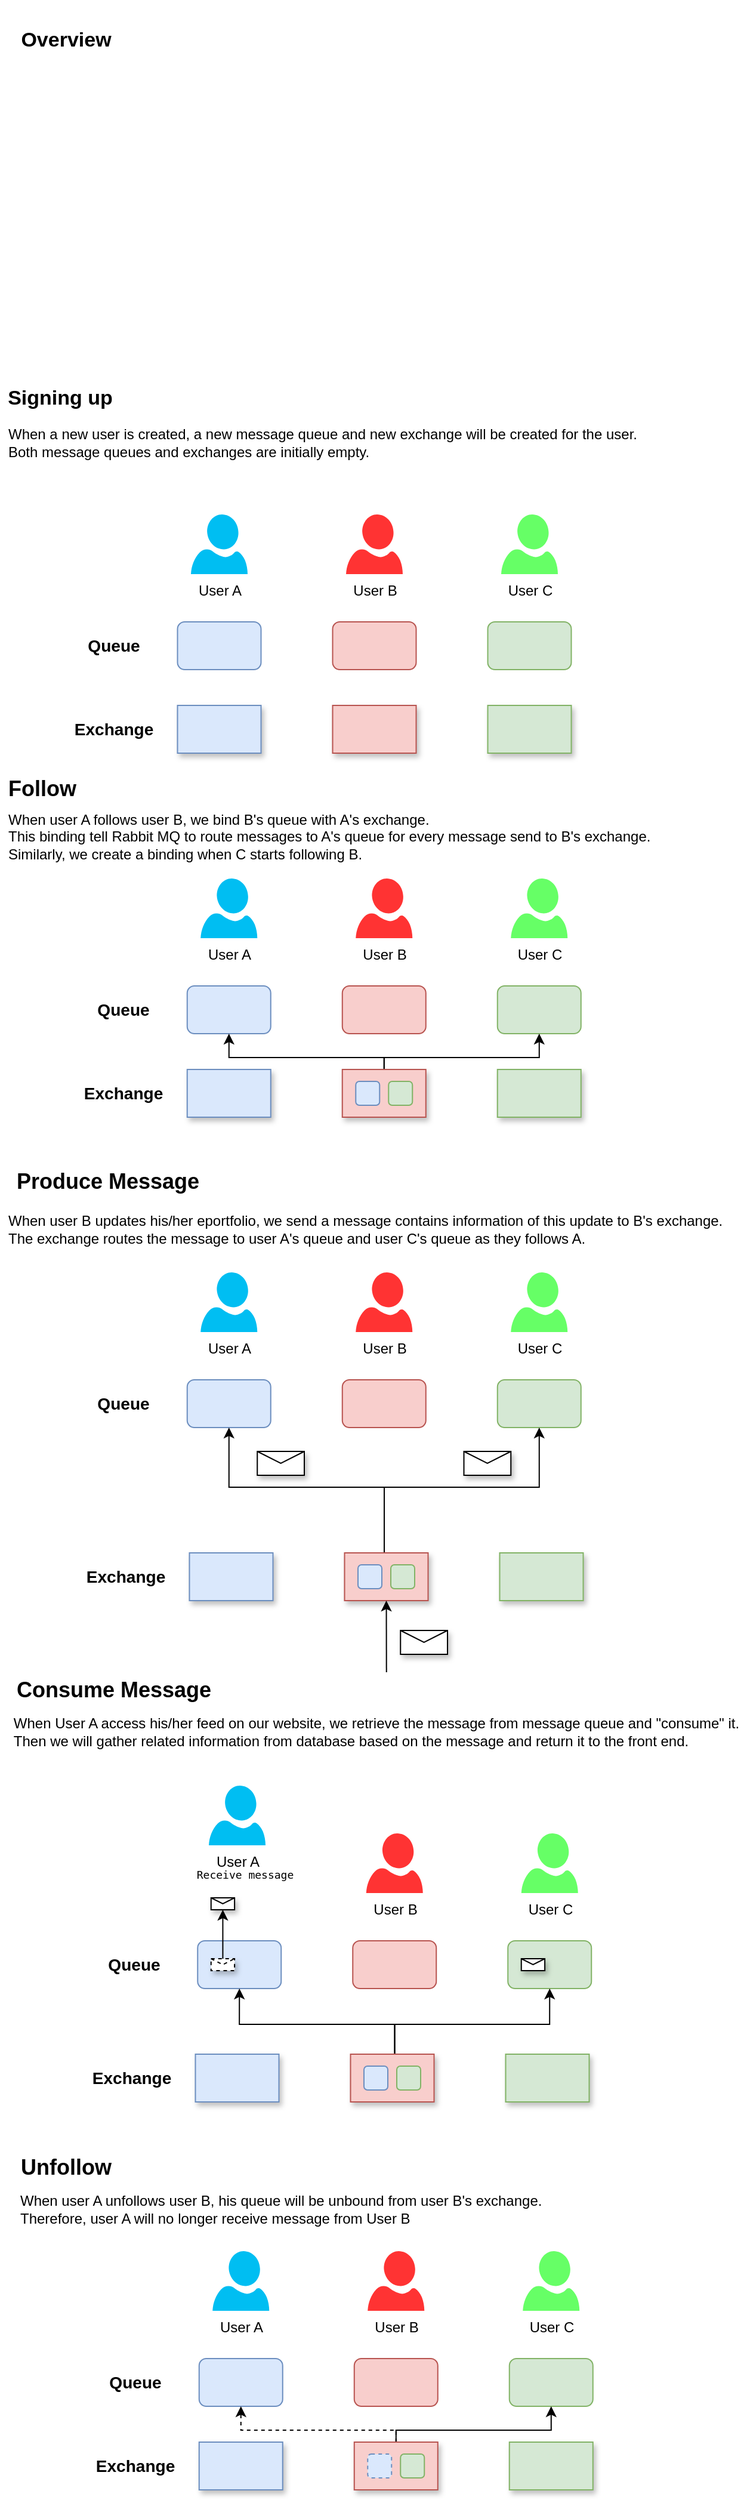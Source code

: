 <mxfile version="13.7.9" type="device"><diagram id="sO_aN74NnhCPp-WEkqj-" name="Page-1"><mxGraphModel dx="1181" dy="651" grid="1" gridSize="10" guides="1" tooltips="1" connect="1" arrows="1" fold="1" page="1" pageScale="1" pageWidth="827" pageHeight="1169" math="0" shadow="0"><root><mxCell id="0"/><mxCell id="1" parent="0"/><mxCell id="gbPLlrcEd3Hqcav3ZrS2-1" value="" style="shape=image;verticalLabelPosition=bottom;labelBackgroundColor=#ffffff;verticalAlign=top;aspect=fixed;imageAspect=0;image=https://www.cloudamqp.com/img/blog/rabbitmq-beginners-updated.png;" vertex="1" parent="1"><mxGeometry x="15" y="210" width="526.32" height="250" as="geometry"/></mxCell><mxCell id="gbPLlrcEd3Hqcav3ZrS2-2" value="&lt;h1&gt;&lt;font style=&quot;font-size: 17px&quot;&gt;Overview&lt;/font&gt;&lt;/h1&gt;" style="text;html=1;align=center;verticalAlign=middle;resizable=0;points=[];autosize=1;" vertex="1" parent="1"><mxGeometry x="25" y="160" width="90" height="50" as="geometry"/></mxCell><mxCell id="gbPLlrcEd3Hqcav3ZrS2-3" value="User B" style="verticalLabelPosition=bottom;html=1;verticalAlign=top;align=center;strokeColor=none;shape=mxgraph.azure.user;fillColor=#FF3333;" vertex="1" parent="1"><mxGeometry x="305" y="585" width="47.5" height="50" as="geometry"/></mxCell><mxCell id="gbPLlrcEd3Hqcav3ZrS2-4" value="User A" style="verticalLabelPosition=bottom;html=1;verticalAlign=top;align=center;strokeColor=none;fillColor=#00BEF2;shape=mxgraph.azure.user;" vertex="1" parent="1"><mxGeometry x="175" y="585" width="47.5" height="50" as="geometry"/></mxCell><mxCell id="gbPLlrcEd3Hqcav3ZrS2-10" value="User C" style="verticalLabelPosition=bottom;html=1;verticalAlign=top;align=center;strokeColor=none;shape=mxgraph.azure.user;fillColor=#66FF66;" vertex="1" parent="1"><mxGeometry x="435" y="585" width="47.5" height="50" as="geometry"/></mxCell><mxCell id="gbPLlrcEd3Hqcav3ZrS2-13" value="" style="rounded=1;whiteSpace=wrap;html=1;fillColor=#dae8fc;strokeColor=#6c8ebf;" vertex="1" parent="1"><mxGeometry x="163.75" y="675" width="70" height="40" as="geometry"/></mxCell><mxCell id="gbPLlrcEd3Hqcav3ZrS2-15" value="" style="rounded=1;whiteSpace=wrap;html=1;fillColor=#f8cecc;strokeColor=#b85450;" vertex="1" parent="1"><mxGeometry x="293.75" y="675" width="70" height="40" as="geometry"/></mxCell><mxCell id="gbPLlrcEd3Hqcav3ZrS2-16" value="" style="rounded=1;whiteSpace=wrap;html=1;fillColor=#d5e8d4;strokeColor=#82b366;" vertex="1" parent="1"><mxGeometry x="423.75" y="675" width="70" height="40" as="geometry"/></mxCell><mxCell id="gbPLlrcEd3Hqcav3ZrS2-17" value="&lt;h3&gt;Queue&lt;/h3&gt;" style="text;html=1;align=center;verticalAlign=middle;resizable=0;points=[];autosize=1;" vertex="1" parent="1"><mxGeometry x="80" y="670" width="60" height="50" as="geometry"/></mxCell><mxCell id="gbPLlrcEd3Hqcav3ZrS2-18" value="&lt;h3&gt;Exchange&lt;/h3&gt;" style="text;html=1;align=center;verticalAlign=middle;resizable=0;points=[];autosize=1;" vertex="1" parent="1"><mxGeometry x="70" y="740" width="80" height="50" as="geometry"/></mxCell><mxCell id="gbPLlrcEd3Hqcav3ZrS2-19" value="" style="rounded=0;whiteSpace=wrap;html=1;fillColor=#dae8fc;shadow=1;sketch=0;glass=0;strokeWidth=1;strokeColor=#6c8ebf;" vertex="1" parent="1"><mxGeometry x="163.75" y="745" width="70" height="40" as="geometry"/></mxCell><mxCell id="gbPLlrcEd3Hqcav3ZrS2-20" value="" style="rounded=0;whiteSpace=wrap;html=1;fillColor=#f8cecc;shadow=1;sketch=0;glass=0;strokeWidth=1;strokeColor=#b85450;" vertex="1" parent="1"><mxGeometry x="293.75" y="745" width="70" height="40" as="geometry"/></mxCell><mxCell id="gbPLlrcEd3Hqcav3ZrS2-21" value="" style="rounded=0;whiteSpace=wrap;html=1;fillColor=#d5e8d4;shadow=1;sketch=0;glass=0;strokeWidth=1;strokeColor=#82b366;" vertex="1" parent="1"><mxGeometry x="423.75" y="745" width="70" height="40" as="geometry"/></mxCell><mxCell id="gbPLlrcEd3Hqcav3ZrS2-22" value="When a new user is created, a new message queue and new exchange will be created for the user. &lt;br&gt;Both message queues and exchanges are initially empty." style="text;html=1;align=left;verticalAlign=middle;resizable=0;points=[];autosize=1;" vertex="1" parent="1"><mxGeometry x="20" y="510" width="540" height="30" as="geometry"/></mxCell><mxCell id="gbPLlrcEd3Hqcav3ZrS2-24" value="&lt;h1&gt;&lt;font style=&quot;font-size: 17px&quot;&gt;Signing up&lt;/font&gt;&lt;/h1&gt;" style="text;html=1;align=center;verticalAlign=middle;resizable=0;points=[];autosize=1;" vertex="1" parent="1"><mxGeometry x="15" y="460" width="100" height="50" as="geometry"/></mxCell><mxCell id="gbPLlrcEd3Hqcav3ZrS2-26" value="&lt;h2&gt;Follow&lt;/h2&gt;" style="text;html=1;align=center;verticalAlign=middle;resizable=0;points=[];autosize=1;" vertex="1" parent="1"><mxGeometry x="15" y="790" width="70" height="50" as="geometry"/></mxCell><mxCell id="gbPLlrcEd3Hqcav3ZrS2-33" value="When user A follows user B, we bind B's queue with A's exchange. &lt;br&gt;This binding tell Rabbit MQ to route messages to A's queue for every message send to B's exchange.&lt;br&gt;Similarly, we create a binding when C starts following B." style="text;html=1;align=left;verticalAlign=middle;resizable=0;points=[];autosize=1;" vertex="1" parent="1"><mxGeometry x="20" y="830" width="550" height="50" as="geometry"/></mxCell><mxCell id="gbPLlrcEd3Hqcav3ZrS2-34" value="User B" style="verticalLabelPosition=bottom;html=1;verticalAlign=top;align=center;strokeColor=none;shape=mxgraph.azure.user;fillColor=#FF3333;" vertex="1" parent="1"><mxGeometry x="313.13" y="890" width="47.5" height="50" as="geometry"/></mxCell><mxCell id="gbPLlrcEd3Hqcav3ZrS2-35" value="User A" style="verticalLabelPosition=bottom;html=1;verticalAlign=top;align=center;strokeColor=none;fillColor=#00BEF2;shape=mxgraph.azure.user;" vertex="1" parent="1"><mxGeometry x="183.13" y="890" width="47.5" height="50" as="geometry"/></mxCell><mxCell id="gbPLlrcEd3Hqcav3ZrS2-36" value="User C" style="verticalLabelPosition=bottom;html=1;verticalAlign=top;align=center;strokeColor=none;shape=mxgraph.azure.user;fillColor=#66FF66;" vertex="1" parent="1"><mxGeometry x="443.13" y="890" width="47.5" height="50" as="geometry"/></mxCell><mxCell id="gbPLlrcEd3Hqcav3ZrS2-37" value="" style="rounded=1;whiteSpace=wrap;html=1;fillColor=#dae8fc;strokeColor=#6c8ebf;" vertex="1" parent="1"><mxGeometry x="171.88" y="980" width="70" height="40" as="geometry"/></mxCell><mxCell id="gbPLlrcEd3Hqcav3ZrS2-38" value="" style="rounded=1;whiteSpace=wrap;html=1;fillColor=#f8cecc;strokeColor=#b85450;" vertex="1" parent="1"><mxGeometry x="301.88" y="980" width="70" height="40" as="geometry"/></mxCell><mxCell id="gbPLlrcEd3Hqcav3ZrS2-39" value="" style="rounded=1;whiteSpace=wrap;html=1;fillColor=#d5e8d4;strokeColor=#82b366;" vertex="1" parent="1"><mxGeometry x="431.88" y="980" width="70" height="40" as="geometry"/></mxCell><mxCell id="gbPLlrcEd3Hqcav3ZrS2-40" value="&lt;h3&gt;Queue&lt;/h3&gt;" style="text;html=1;align=center;verticalAlign=middle;resizable=0;points=[];autosize=1;" vertex="1" parent="1"><mxGeometry x="88.13" y="975" width="60" height="50" as="geometry"/></mxCell><mxCell id="gbPLlrcEd3Hqcav3ZrS2-41" value="&lt;h3&gt;Exchange&lt;/h3&gt;" style="text;html=1;align=center;verticalAlign=middle;resizable=0;points=[];autosize=1;" vertex="1" parent="1"><mxGeometry x="78.13" y="1045" width="80" height="50" as="geometry"/></mxCell><mxCell id="gbPLlrcEd3Hqcav3ZrS2-42" value="" style="rounded=0;whiteSpace=wrap;html=1;fillColor=#dae8fc;shadow=1;sketch=0;glass=0;strokeWidth=1;strokeColor=#6c8ebf;" vertex="1" parent="1"><mxGeometry x="171.88" y="1050" width="70" height="40" as="geometry"/></mxCell><mxCell id="gbPLlrcEd3Hqcav3ZrS2-58" style="edgeStyle=orthogonalEdgeStyle;rounded=0;orthogonalLoop=1;jettySize=auto;html=1;exitX=0.5;exitY=0;exitDx=0;exitDy=0;entryX=0.5;entryY=1;entryDx=0;entryDy=0;" edge="1" parent="1" source="gbPLlrcEd3Hqcav3ZrS2-43" target="gbPLlrcEd3Hqcav3ZrS2-37"><mxGeometry relative="1" as="geometry"><Array as="points"><mxPoint x="337" y="1040"/><mxPoint x="207" y="1040"/></Array></mxGeometry></mxCell><mxCell id="gbPLlrcEd3Hqcav3ZrS2-60" style="edgeStyle=orthogonalEdgeStyle;rounded=0;orthogonalLoop=1;jettySize=auto;html=1;exitX=0.5;exitY=0;exitDx=0;exitDy=0;entryX=0.5;entryY=1;entryDx=0;entryDy=0;" edge="1" parent="1" source="gbPLlrcEd3Hqcav3ZrS2-43" target="gbPLlrcEd3Hqcav3ZrS2-39"><mxGeometry relative="1" as="geometry"><Array as="points"><mxPoint x="337" y="1040"/><mxPoint x="467" y="1040"/></Array></mxGeometry></mxCell><mxCell id="gbPLlrcEd3Hqcav3ZrS2-43" value="" style="rounded=0;whiteSpace=wrap;html=1;fillColor=#f8cecc;shadow=1;sketch=0;glass=0;strokeWidth=1;strokeColor=#b85450;" vertex="1" parent="1"><mxGeometry x="301.88" y="1050" width="70" height="40" as="geometry"/></mxCell><mxCell id="gbPLlrcEd3Hqcav3ZrS2-44" value="" style="rounded=0;whiteSpace=wrap;html=1;fillColor=#d5e8d4;shadow=1;sketch=0;glass=0;strokeWidth=1;strokeColor=#82b366;" vertex="1" parent="1"><mxGeometry x="431.88" y="1050" width="70" height="40" as="geometry"/></mxCell><mxCell id="gbPLlrcEd3Hqcav3ZrS2-56" value="" style="rounded=1;whiteSpace=wrap;html=1;fillColor=#dae8fc;strokeColor=#6c8ebf;" vertex="1" parent="1"><mxGeometry x="313.13" y="1060" width="20" height="20" as="geometry"/></mxCell><mxCell id="gbPLlrcEd3Hqcav3ZrS2-59" value="" style="rounded=1;whiteSpace=wrap;html=1;fillColor=#d5e8d4;strokeColor=#82b366;" vertex="1" parent="1"><mxGeometry x="340.63" y="1060" width="20" height="20" as="geometry"/></mxCell><mxCell id="gbPLlrcEd3Hqcav3ZrS2-61" value="When user B updates his/her eportfolio, we send a message contains information of this update to B's exchange.&lt;br&gt;&lt;span style=&quot;text-align: center&quot;&gt;The exchange routes the message to user A's queue and user C's queue as they follows A.&lt;/span&gt;" style="text;html=1;align=left;verticalAlign=middle;resizable=0;points=[];autosize=1;" vertex="1" parent="1"><mxGeometry x="20" y="1169" width="610" height="30" as="geometry"/></mxCell><mxCell id="gbPLlrcEd3Hqcav3ZrS2-62" value="User B" style="verticalLabelPosition=bottom;html=1;verticalAlign=top;align=center;strokeColor=none;shape=mxgraph.azure.user;fillColor=#FF3333;" vertex="1" parent="1"><mxGeometry x="313.13" y="1220" width="47.5" height="50" as="geometry"/></mxCell><mxCell id="gbPLlrcEd3Hqcav3ZrS2-63" value="User A" style="verticalLabelPosition=bottom;html=1;verticalAlign=top;align=center;strokeColor=none;fillColor=#00BEF2;shape=mxgraph.azure.user;" vertex="1" parent="1"><mxGeometry x="183.13" y="1220" width="47.5" height="50" as="geometry"/></mxCell><mxCell id="gbPLlrcEd3Hqcav3ZrS2-64" value="User C" style="verticalLabelPosition=bottom;html=1;verticalAlign=top;align=center;strokeColor=none;shape=mxgraph.azure.user;fillColor=#66FF66;" vertex="1" parent="1"><mxGeometry x="443.13" y="1220" width="47.5" height="50" as="geometry"/></mxCell><mxCell id="gbPLlrcEd3Hqcav3ZrS2-65" value="" style="rounded=1;whiteSpace=wrap;html=1;fillColor=#dae8fc;strokeColor=#6c8ebf;" vertex="1" parent="1"><mxGeometry x="171.88" y="1310" width="70" height="40" as="geometry"/></mxCell><mxCell id="gbPLlrcEd3Hqcav3ZrS2-66" value="" style="rounded=1;whiteSpace=wrap;html=1;fillColor=#f8cecc;strokeColor=#b85450;" vertex="1" parent="1"><mxGeometry x="301.88" y="1310" width="70" height="40" as="geometry"/></mxCell><mxCell id="gbPLlrcEd3Hqcav3ZrS2-67" value="" style="rounded=1;whiteSpace=wrap;html=1;fillColor=#d5e8d4;strokeColor=#82b366;" vertex="1" parent="1"><mxGeometry x="431.88" y="1310" width="70" height="40" as="geometry"/></mxCell><mxCell id="gbPLlrcEd3Hqcav3ZrS2-68" value="&lt;h3&gt;Queue&lt;/h3&gt;" style="text;html=1;align=center;verticalAlign=middle;resizable=0;points=[];autosize=1;" vertex="1" parent="1"><mxGeometry x="88.13" y="1305" width="60" height="50" as="geometry"/></mxCell><mxCell id="gbPLlrcEd3Hqcav3ZrS2-69" value="&lt;h3&gt;Exchange&lt;/h3&gt;" style="text;html=1;align=center;verticalAlign=middle;resizable=0;points=[];autosize=1;" vertex="1" parent="1"><mxGeometry x="80" y="1450" width="80" height="50" as="geometry"/></mxCell><mxCell id="gbPLlrcEd3Hqcav3ZrS2-70" value="" style="rounded=0;whiteSpace=wrap;html=1;fillColor=#dae8fc;shadow=1;sketch=0;glass=0;strokeWidth=1;strokeColor=#6c8ebf;" vertex="1" parent="1"><mxGeometry x="173.75" y="1455" width="70" height="40" as="geometry"/></mxCell><mxCell id="gbPLlrcEd3Hqcav3ZrS2-71" style="edgeStyle=orthogonalEdgeStyle;rounded=0;orthogonalLoop=1;jettySize=auto;html=1;exitX=0.5;exitY=0;exitDx=0;exitDy=0;entryX=0.5;entryY=1;entryDx=0;entryDy=0;" edge="1" source="gbPLlrcEd3Hqcav3ZrS2-73" target="gbPLlrcEd3Hqcav3ZrS2-65" parent="1"><mxGeometry relative="1" as="geometry"><Array as="points"><mxPoint x="337" y="1455"/><mxPoint x="337" y="1400"/><mxPoint x="207" y="1400"/></Array></mxGeometry></mxCell><mxCell id="gbPLlrcEd3Hqcav3ZrS2-72" style="edgeStyle=orthogonalEdgeStyle;rounded=0;orthogonalLoop=1;jettySize=auto;html=1;exitX=0.5;exitY=0;exitDx=0;exitDy=0;entryX=0.5;entryY=1;entryDx=0;entryDy=0;" edge="1" source="gbPLlrcEd3Hqcav3ZrS2-73" target="gbPLlrcEd3Hqcav3ZrS2-67" parent="1"><mxGeometry relative="1" as="geometry"><Array as="points"><mxPoint x="337" y="1455"/><mxPoint x="337" y="1400"/><mxPoint x="467" y="1400"/></Array></mxGeometry></mxCell><mxCell id="gbPLlrcEd3Hqcav3ZrS2-73" value="" style="rounded=0;whiteSpace=wrap;html=1;fillColor=#f8cecc;shadow=1;sketch=0;glass=0;strokeWidth=1;strokeColor=#b85450;" vertex="1" parent="1"><mxGeometry x="303.75" y="1455" width="70" height="40" as="geometry"/></mxCell><mxCell id="gbPLlrcEd3Hqcav3ZrS2-74" value="" style="rounded=0;whiteSpace=wrap;html=1;fillColor=#d5e8d4;shadow=1;sketch=0;glass=0;strokeWidth=1;strokeColor=#82b366;" vertex="1" parent="1"><mxGeometry x="433.75" y="1455" width="70" height="40" as="geometry"/></mxCell><mxCell id="gbPLlrcEd3Hqcav3ZrS2-75" value="" style="rounded=1;whiteSpace=wrap;html=1;fillColor=#dae8fc;strokeColor=#6c8ebf;" vertex="1" parent="1"><mxGeometry x="315" y="1465" width="20" height="20" as="geometry"/></mxCell><mxCell id="gbPLlrcEd3Hqcav3ZrS2-76" value="" style="rounded=1;whiteSpace=wrap;html=1;fillColor=#d5e8d4;strokeColor=#82b366;" vertex="1" parent="1"><mxGeometry x="342.5" y="1465" width="20" height="20" as="geometry"/></mxCell><mxCell id="gbPLlrcEd3Hqcav3ZrS2-77" value="&lt;h2&gt;Produce Message&lt;/h2&gt;" style="text;html=1;align=center;verticalAlign=middle;resizable=0;points=[];autosize=1;" vertex="1" parent="1"><mxGeometry x="20" y="1119" width="170" height="50" as="geometry"/></mxCell><mxCell id="gbPLlrcEd3Hqcav3ZrS2-78" value="" style="endArrow=classic;html=1;entryX=0.5;entryY=1;entryDx=0;entryDy=0;" edge="1" parent="1" target="gbPLlrcEd3Hqcav3ZrS2-73"><mxGeometry width="50" height="50" relative="1" as="geometry"><mxPoint x="338.87" y="1555" as="sourcePoint"/><mxPoint x="391.87" y="1565" as="targetPoint"/></mxGeometry></mxCell><mxCell id="gbPLlrcEd3Hqcav3ZrS2-81" value="&lt;span style=&quot;text-align: center&quot;&gt;&lt;br&gt;&lt;br&gt;&lt;/span&gt;" style="shape=message;html=1;whiteSpace=wrap;html=1;outlineConnect=0;rounded=0;shadow=1;glass=0;sketch=0;strokeWidth=1;align=left;" vertex="1" parent="1"><mxGeometry x="350.63" y="1520" width="39.37" height="20" as="geometry"/></mxCell><mxCell id="gbPLlrcEd3Hqcav3ZrS2-84" value="&lt;span style=&quot;text-align: center&quot;&gt;&lt;br&gt;&lt;br&gt;&lt;/span&gt;" style="shape=message;html=1;whiteSpace=wrap;html=1;outlineConnect=0;rounded=0;shadow=1;glass=0;sketch=0;strokeWidth=1;align=left;" vertex="1" parent="1"><mxGeometry x="403.76" y="1370" width="39.37" height="20" as="geometry"/></mxCell><mxCell id="gbPLlrcEd3Hqcav3ZrS2-85" value="&lt;span style=&quot;text-align: center&quot;&gt;&lt;br&gt;&lt;br&gt;&lt;/span&gt;" style="shape=message;html=1;whiteSpace=wrap;html=1;outlineConnect=0;rounded=0;shadow=1;glass=0;sketch=0;strokeWidth=1;align=left;" vertex="1" parent="1"><mxGeometry x="230.63" y="1370" width="39.37" height="20" as="geometry"/></mxCell><mxCell id="gbPLlrcEd3Hqcav3ZrS2-86" value="&lt;h2&gt;Consume Message&lt;/h2&gt;" style="text;html=1;align=center;verticalAlign=middle;resizable=0;points=[];autosize=1;" vertex="1" parent="1"><mxGeometry x="20" y="1545" width="180" height="50" as="geometry"/></mxCell><mxCell id="gbPLlrcEd3Hqcav3ZrS2-89" value="User B" style="verticalLabelPosition=bottom;html=1;verticalAlign=top;align=center;strokeColor=none;shape=mxgraph.azure.user;fillColor=#FF3333;" vertex="1" parent="1"><mxGeometry x="321.88" y="1690" width="47.5" height="50" as="geometry"/></mxCell><mxCell id="gbPLlrcEd3Hqcav3ZrS2-90" value="User A" style="verticalLabelPosition=bottom;html=1;verticalAlign=top;align=center;strokeColor=none;fillColor=#00BEF2;shape=mxgraph.azure.user;" vertex="1" parent="1"><mxGeometry x="190" y="1650" width="47.5" height="50" as="geometry"/></mxCell><mxCell id="gbPLlrcEd3Hqcav3ZrS2-91" value="User C" style="verticalLabelPosition=bottom;html=1;verticalAlign=top;align=center;strokeColor=none;shape=mxgraph.azure.user;fillColor=#66FF66;" vertex="1" parent="1"><mxGeometry x="451.88" y="1690" width="47.5" height="50" as="geometry"/></mxCell><mxCell id="gbPLlrcEd3Hqcav3ZrS2-92" value="" style="rounded=1;whiteSpace=wrap;html=1;fillColor=#dae8fc;strokeColor=#6c8ebf;" vertex="1" parent="1"><mxGeometry x="180.63" y="1780" width="70" height="40" as="geometry"/></mxCell><mxCell id="gbPLlrcEd3Hqcav3ZrS2-93" value="" style="rounded=1;whiteSpace=wrap;html=1;fillColor=#f8cecc;strokeColor=#b85450;" vertex="1" parent="1"><mxGeometry x="310.63" y="1780" width="70" height="40" as="geometry"/></mxCell><mxCell id="gbPLlrcEd3Hqcav3ZrS2-94" value="" style="rounded=1;whiteSpace=wrap;html=1;fillColor=#d5e8d4;strokeColor=#82b366;" vertex="1" parent="1"><mxGeometry x="440.63" y="1780" width="70" height="40" as="geometry"/></mxCell><mxCell id="gbPLlrcEd3Hqcav3ZrS2-95" value="&lt;h3&gt;Queue&lt;/h3&gt;" style="text;html=1;align=center;verticalAlign=middle;resizable=0;points=[];autosize=1;" vertex="1" parent="1"><mxGeometry x="96.88" y="1775" width="60" height="50" as="geometry"/></mxCell><mxCell id="gbPLlrcEd3Hqcav3ZrS2-96" value="&lt;h3&gt;Exchange&lt;/h3&gt;" style="text;html=1;align=center;verticalAlign=middle;resizable=0;points=[];autosize=1;" vertex="1" parent="1"><mxGeometry x="85" y="1870" width="80" height="50" as="geometry"/></mxCell><mxCell id="gbPLlrcEd3Hqcav3ZrS2-97" value="" style="rounded=0;whiteSpace=wrap;html=1;fillColor=#dae8fc;shadow=1;sketch=0;glass=0;strokeWidth=1;strokeColor=#6c8ebf;" vertex="1" parent="1"><mxGeometry x="178.75" y="1875" width="70" height="40" as="geometry"/></mxCell><mxCell id="gbPLlrcEd3Hqcav3ZrS2-98" style="edgeStyle=orthogonalEdgeStyle;rounded=0;orthogonalLoop=1;jettySize=auto;html=1;exitX=0.5;exitY=0;exitDx=0;exitDy=0;entryX=0.5;entryY=1;entryDx=0;entryDy=0;" edge="1" source="gbPLlrcEd3Hqcav3ZrS2-100" target="gbPLlrcEd3Hqcav3ZrS2-92" parent="1"><mxGeometry relative="1" as="geometry"><Array as="points"><mxPoint x="345.75" y="1850"/><mxPoint x="215.75" y="1850"/></Array></mxGeometry></mxCell><mxCell id="gbPLlrcEd3Hqcav3ZrS2-99" style="edgeStyle=orthogonalEdgeStyle;rounded=0;orthogonalLoop=1;jettySize=auto;html=1;exitX=0.5;exitY=0;exitDx=0;exitDy=0;entryX=0.5;entryY=1;entryDx=0;entryDy=0;" edge="1" source="gbPLlrcEd3Hqcav3ZrS2-100" target="gbPLlrcEd3Hqcav3ZrS2-94" parent="1"><mxGeometry relative="1" as="geometry"><Array as="points"><mxPoint x="345.75" y="1850"/><mxPoint x="475.75" y="1850"/></Array></mxGeometry></mxCell><mxCell id="gbPLlrcEd3Hqcav3ZrS2-100" value="" style="rounded=0;whiteSpace=wrap;html=1;fillColor=#f8cecc;shadow=1;sketch=0;glass=0;strokeWidth=1;strokeColor=#b85450;" vertex="1" parent="1"><mxGeometry x="308.75" y="1875" width="70" height="40" as="geometry"/></mxCell><mxCell id="gbPLlrcEd3Hqcav3ZrS2-101" value="" style="rounded=0;whiteSpace=wrap;html=1;fillColor=#d5e8d4;shadow=1;sketch=0;glass=0;strokeWidth=1;strokeColor=#82b366;" vertex="1" parent="1"><mxGeometry x="438.75" y="1875" width="70" height="40" as="geometry"/></mxCell><mxCell id="gbPLlrcEd3Hqcav3ZrS2-102" value="" style="rounded=1;whiteSpace=wrap;html=1;fillColor=#dae8fc;strokeColor=#6c8ebf;" vertex="1" parent="1"><mxGeometry x="320" y="1885" width="20" height="20" as="geometry"/></mxCell><mxCell id="gbPLlrcEd3Hqcav3ZrS2-103" value="" style="rounded=1;whiteSpace=wrap;html=1;fillColor=#d5e8d4;strokeColor=#82b366;" vertex="1" parent="1"><mxGeometry x="347.5" y="1885" width="20" height="20" as="geometry"/></mxCell><mxCell id="gbPLlrcEd3Hqcav3ZrS2-106" value="&lt;span style=&quot;text-align: center&quot;&gt;&lt;br&gt;&lt;br&gt;&lt;/span&gt;" style="shape=message;html=1;whiteSpace=wrap;html=1;outlineConnect=0;rounded=0;shadow=1;glass=0;sketch=0;strokeWidth=1;align=left;" vertex="1" parent="1"><mxGeometry x="451.88" y="1795" width="19.68" height="10" as="geometry"/></mxCell><mxCell id="gbPLlrcEd3Hqcav3ZrS2-111" style="edgeStyle=orthogonalEdgeStyle;rounded=0;orthogonalLoop=1;jettySize=auto;html=1;exitX=0.5;exitY=0;exitDx=0;exitDy=0;entryX=0.5;entryY=1;entryDx=0;entryDy=0;" edge="1" parent="1" source="gbPLlrcEd3Hqcav3ZrS2-108" target="gbPLlrcEd3Hqcav3ZrS2-110"><mxGeometry relative="1" as="geometry"/></mxCell><mxCell id="gbPLlrcEd3Hqcav3ZrS2-108" value="&lt;span style=&quot;text-align: center&quot;&gt;&lt;br&gt;&lt;br&gt;&lt;/span&gt;" style="shape=message;html=1;whiteSpace=wrap;html=1;outlineConnect=0;rounded=0;shadow=1;glass=0;sketch=0;strokeWidth=1;align=left;dashed=1;" vertex="1" parent="1"><mxGeometry x="191.88" y="1795" width="19.68" height="10" as="geometry"/></mxCell><mxCell id="gbPLlrcEd3Hqcav3ZrS2-109" value="When User A access his/her feed on our website, we retrieve the message from message queue and &quot;consume&quot; it.&lt;br&gt;&lt;div style=&quot;text-align: left&quot;&gt;&lt;span&gt;Then we will gather related information from database based on the message and return it to the front end.&lt;/span&gt;&lt;/div&gt;" style="text;html=1;align=center;verticalAlign=middle;resizable=0;points=[];autosize=1;" vertex="1" parent="1"><mxGeometry x="20.0" y="1590" width="620" height="30" as="geometry"/></mxCell><mxCell id="gbPLlrcEd3Hqcav3ZrS2-110" value="&lt;span style=&quot;text-align: center&quot;&gt;&lt;br&gt;&lt;br&gt;&lt;/span&gt;" style="shape=message;html=1;whiteSpace=wrap;html=1;outlineConnect=0;rounded=0;shadow=1;glass=0;sketch=0;strokeWidth=1;align=left;" vertex="1" parent="1"><mxGeometry x="191.88" y="1744" width="19.68" height="10" as="geometry"/></mxCell><mxCell id="gbPLlrcEd3Hqcav3ZrS2-112" value="&lt;pre&gt;&lt;font style=&quot;font-size: 9px&quot;&gt;Receive message&lt;/font&gt;&lt;/pre&gt;" style="text;html=1;align=center;verticalAlign=middle;resizable=0;points=[];autosize=1;" vertex="1" parent="1"><mxGeometry x="170" y="1704" width="100" height="40" as="geometry"/></mxCell><mxCell id="gbPLlrcEd3Hqcav3ZrS2-113" value="When user A unfollows user B, his queue will be unbound from user B's exchange. &lt;br&gt;Therefore, user A will no longer receive message from User B" style="text;html=1;align=left;verticalAlign=middle;resizable=0;points=[];autosize=1;" vertex="1" parent="1"><mxGeometry x="30" y="1990" width="450" height="30" as="geometry"/></mxCell><mxCell id="gbPLlrcEd3Hqcav3ZrS2-114" value="User B" style="verticalLabelPosition=bottom;html=1;verticalAlign=top;align=center;strokeColor=none;shape=mxgraph.azure.user;fillColor=#FF3333;" vertex="1" parent="1"><mxGeometry x="323.13" y="2040" width="47.5" height="50" as="geometry"/></mxCell><mxCell id="gbPLlrcEd3Hqcav3ZrS2-115" value="User A" style="verticalLabelPosition=bottom;html=1;verticalAlign=top;align=center;strokeColor=none;fillColor=#00BEF2;shape=mxgraph.azure.user;" vertex="1" parent="1"><mxGeometry x="193.13" y="2040" width="47.5" height="50" as="geometry"/></mxCell><mxCell id="gbPLlrcEd3Hqcav3ZrS2-116" value="User C" style="verticalLabelPosition=bottom;html=1;verticalAlign=top;align=center;strokeColor=none;shape=mxgraph.azure.user;fillColor=#66FF66;" vertex="1" parent="1"><mxGeometry x="453.13" y="2040" width="47.5" height="50" as="geometry"/></mxCell><mxCell id="gbPLlrcEd3Hqcav3ZrS2-117" value="" style="rounded=1;whiteSpace=wrap;html=1;fillColor=#dae8fc;strokeColor=#6c8ebf;" vertex="1" parent="1"><mxGeometry x="181.88" y="2130" width="70" height="40" as="geometry"/></mxCell><mxCell id="gbPLlrcEd3Hqcav3ZrS2-118" value="" style="rounded=1;whiteSpace=wrap;html=1;fillColor=#f8cecc;strokeColor=#b85450;" vertex="1" parent="1"><mxGeometry x="311.88" y="2130" width="70" height="40" as="geometry"/></mxCell><mxCell id="gbPLlrcEd3Hqcav3ZrS2-119" value="" style="rounded=1;whiteSpace=wrap;html=1;fillColor=#d5e8d4;strokeColor=#82b366;" vertex="1" parent="1"><mxGeometry x="441.88" y="2130" width="70" height="40" as="geometry"/></mxCell><mxCell id="gbPLlrcEd3Hqcav3ZrS2-120" value="&lt;h3&gt;Queue&lt;/h3&gt;" style="text;html=1;align=center;verticalAlign=middle;resizable=0;points=[];autosize=1;" vertex="1" parent="1"><mxGeometry x="98.13" y="2125" width="60" height="50" as="geometry"/></mxCell><mxCell id="gbPLlrcEd3Hqcav3ZrS2-121" value="&lt;h3&gt;Exchange&lt;/h3&gt;" style="text;html=1;align=center;verticalAlign=middle;resizable=0;points=[];autosize=1;" vertex="1" parent="1"><mxGeometry x="88.13" y="2195" width="80" height="50" as="geometry"/></mxCell><mxCell id="gbPLlrcEd3Hqcav3ZrS2-122" value="" style="rounded=0;whiteSpace=wrap;html=1;fillColor=#dae8fc;shadow=1;sketch=0;glass=0;strokeWidth=1;strokeColor=#6c8ebf;" vertex="1" parent="1"><mxGeometry x="181.88" y="2200" width="70" height="40" as="geometry"/></mxCell><mxCell id="gbPLlrcEd3Hqcav3ZrS2-123" style="edgeStyle=orthogonalEdgeStyle;rounded=0;orthogonalLoop=1;jettySize=auto;html=1;exitX=0.5;exitY=0;exitDx=0;exitDy=0;entryX=0.5;entryY=1;entryDx=0;entryDy=0;dashed=1;" edge="1" parent="1" source="gbPLlrcEd3Hqcav3ZrS2-125" target="gbPLlrcEd3Hqcav3ZrS2-117"><mxGeometry relative="1" as="geometry"><Array as="points"><mxPoint x="347" y="2190"/><mxPoint x="217" y="2190"/></Array></mxGeometry></mxCell><mxCell id="gbPLlrcEd3Hqcav3ZrS2-124" style="edgeStyle=orthogonalEdgeStyle;rounded=0;orthogonalLoop=1;jettySize=auto;html=1;exitX=0.5;exitY=0;exitDx=0;exitDy=0;entryX=0.5;entryY=1;entryDx=0;entryDy=0;" edge="1" parent="1" source="gbPLlrcEd3Hqcav3ZrS2-125" target="gbPLlrcEd3Hqcav3ZrS2-119"><mxGeometry relative="1" as="geometry"><Array as="points"><mxPoint x="347" y="2190"/><mxPoint x="477" y="2190"/></Array></mxGeometry></mxCell><mxCell id="gbPLlrcEd3Hqcav3ZrS2-125" value="" style="rounded=0;whiteSpace=wrap;html=1;fillColor=#f8cecc;shadow=1;sketch=0;glass=0;strokeWidth=1;strokeColor=#b85450;" vertex="1" parent="1"><mxGeometry x="311.88" y="2200" width="70" height="40" as="geometry"/></mxCell><mxCell id="gbPLlrcEd3Hqcav3ZrS2-126" value="" style="rounded=0;whiteSpace=wrap;html=1;fillColor=#d5e8d4;shadow=1;sketch=0;glass=0;strokeWidth=1;strokeColor=#82b366;" vertex="1" parent="1"><mxGeometry x="441.88" y="2200" width="70" height="40" as="geometry"/></mxCell><mxCell id="gbPLlrcEd3Hqcav3ZrS2-127" value="" style="rounded=1;whiteSpace=wrap;html=1;fillColor=#dae8fc;strokeColor=#6c8ebf;dashed=1;" vertex="1" parent="1"><mxGeometry x="323.13" y="2210" width="20" height="20" as="geometry"/></mxCell><mxCell id="gbPLlrcEd3Hqcav3ZrS2-128" value="" style="rounded=1;whiteSpace=wrap;html=1;fillColor=#d5e8d4;strokeColor=#82b366;" vertex="1" parent="1"><mxGeometry x="350.63" y="2210" width="20" height="20" as="geometry"/></mxCell><mxCell id="gbPLlrcEd3Hqcav3ZrS2-129" value="&lt;h2&gt;Unfollow&lt;/h2&gt;" style="text;html=1;align=center;verticalAlign=middle;resizable=0;points=[];autosize=1;" vertex="1" parent="1"><mxGeometry x="25" y="1945" width="90" height="50" as="geometry"/></mxCell></root></mxGraphModel></diagram></mxfile>